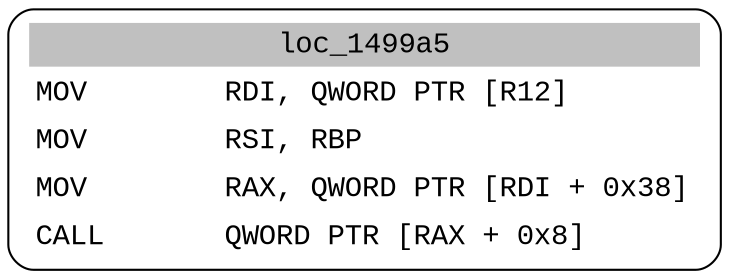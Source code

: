 digraph asm_graph {
1941 [
shape="Mrecord" fontname="Courier New"label =<<table border="0" cellborder="0" cellpadding="3"><tr><td align="center" colspan="2" bgcolor="grey">loc_1499a5</td></tr><tr><td align="left">MOV        RDI, QWORD PTR [R12]</td></tr><tr><td align="left">MOV        RSI, RBP</td></tr><tr><td align="left">MOV        RAX, QWORD PTR [RDI + 0x38]</td></tr><tr><td align="left">CALL       QWORD PTR [RAX + 0x8]</td></tr></table>> ];
}